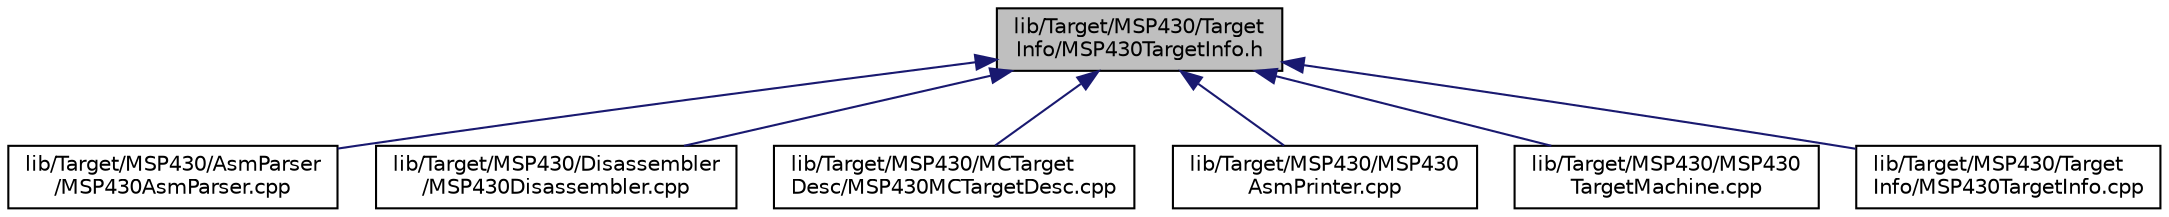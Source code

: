 digraph "lib/Target/MSP430/TargetInfo/MSP430TargetInfo.h"
{
 // LATEX_PDF_SIZE
  bgcolor="transparent";
  edge [fontname="Helvetica",fontsize="10",labelfontname="Helvetica",labelfontsize="10"];
  node [fontname="Helvetica",fontsize="10",shape="box"];
  Node1 [label="lib/Target/MSP430/Target\lInfo/MSP430TargetInfo.h",height=0.2,width=0.4,color="black", fillcolor="grey75", style="filled", fontcolor="black",tooltip=" "];
  Node1 -> Node2 [dir="back",color="midnightblue",fontsize="10",style="solid",fontname="Helvetica"];
  Node2 [label="lib/Target/MSP430/AsmParser\l/MSP430AsmParser.cpp",height=0.2,width=0.4,color="black",URL="$MSP430AsmParser_8cpp.html",tooltip=" "];
  Node1 -> Node3 [dir="back",color="midnightblue",fontsize="10",style="solid",fontname="Helvetica"];
  Node3 [label="lib/Target/MSP430/Disassembler\l/MSP430Disassembler.cpp",height=0.2,width=0.4,color="black",URL="$MSP430Disassembler_8cpp.html",tooltip=" "];
  Node1 -> Node4 [dir="back",color="midnightblue",fontsize="10",style="solid",fontname="Helvetica"];
  Node4 [label="lib/Target/MSP430/MCTarget\lDesc/MSP430MCTargetDesc.cpp",height=0.2,width=0.4,color="black",URL="$MSP430MCTargetDesc_8cpp.html",tooltip=" "];
  Node1 -> Node5 [dir="back",color="midnightblue",fontsize="10",style="solid",fontname="Helvetica"];
  Node5 [label="lib/Target/MSP430/MSP430\lAsmPrinter.cpp",height=0.2,width=0.4,color="black",URL="$MSP430AsmPrinter_8cpp.html",tooltip=" "];
  Node1 -> Node6 [dir="back",color="midnightblue",fontsize="10",style="solid",fontname="Helvetica"];
  Node6 [label="lib/Target/MSP430/MSP430\lTargetMachine.cpp",height=0.2,width=0.4,color="black",URL="$MSP430TargetMachine_8cpp.html",tooltip=" "];
  Node1 -> Node7 [dir="back",color="midnightblue",fontsize="10",style="solid",fontname="Helvetica"];
  Node7 [label="lib/Target/MSP430/Target\lInfo/MSP430TargetInfo.cpp",height=0.2,width=0.4,color="black",URL="$MSP430TargetInfo_8cpp.html",tooltip=" "];
}
